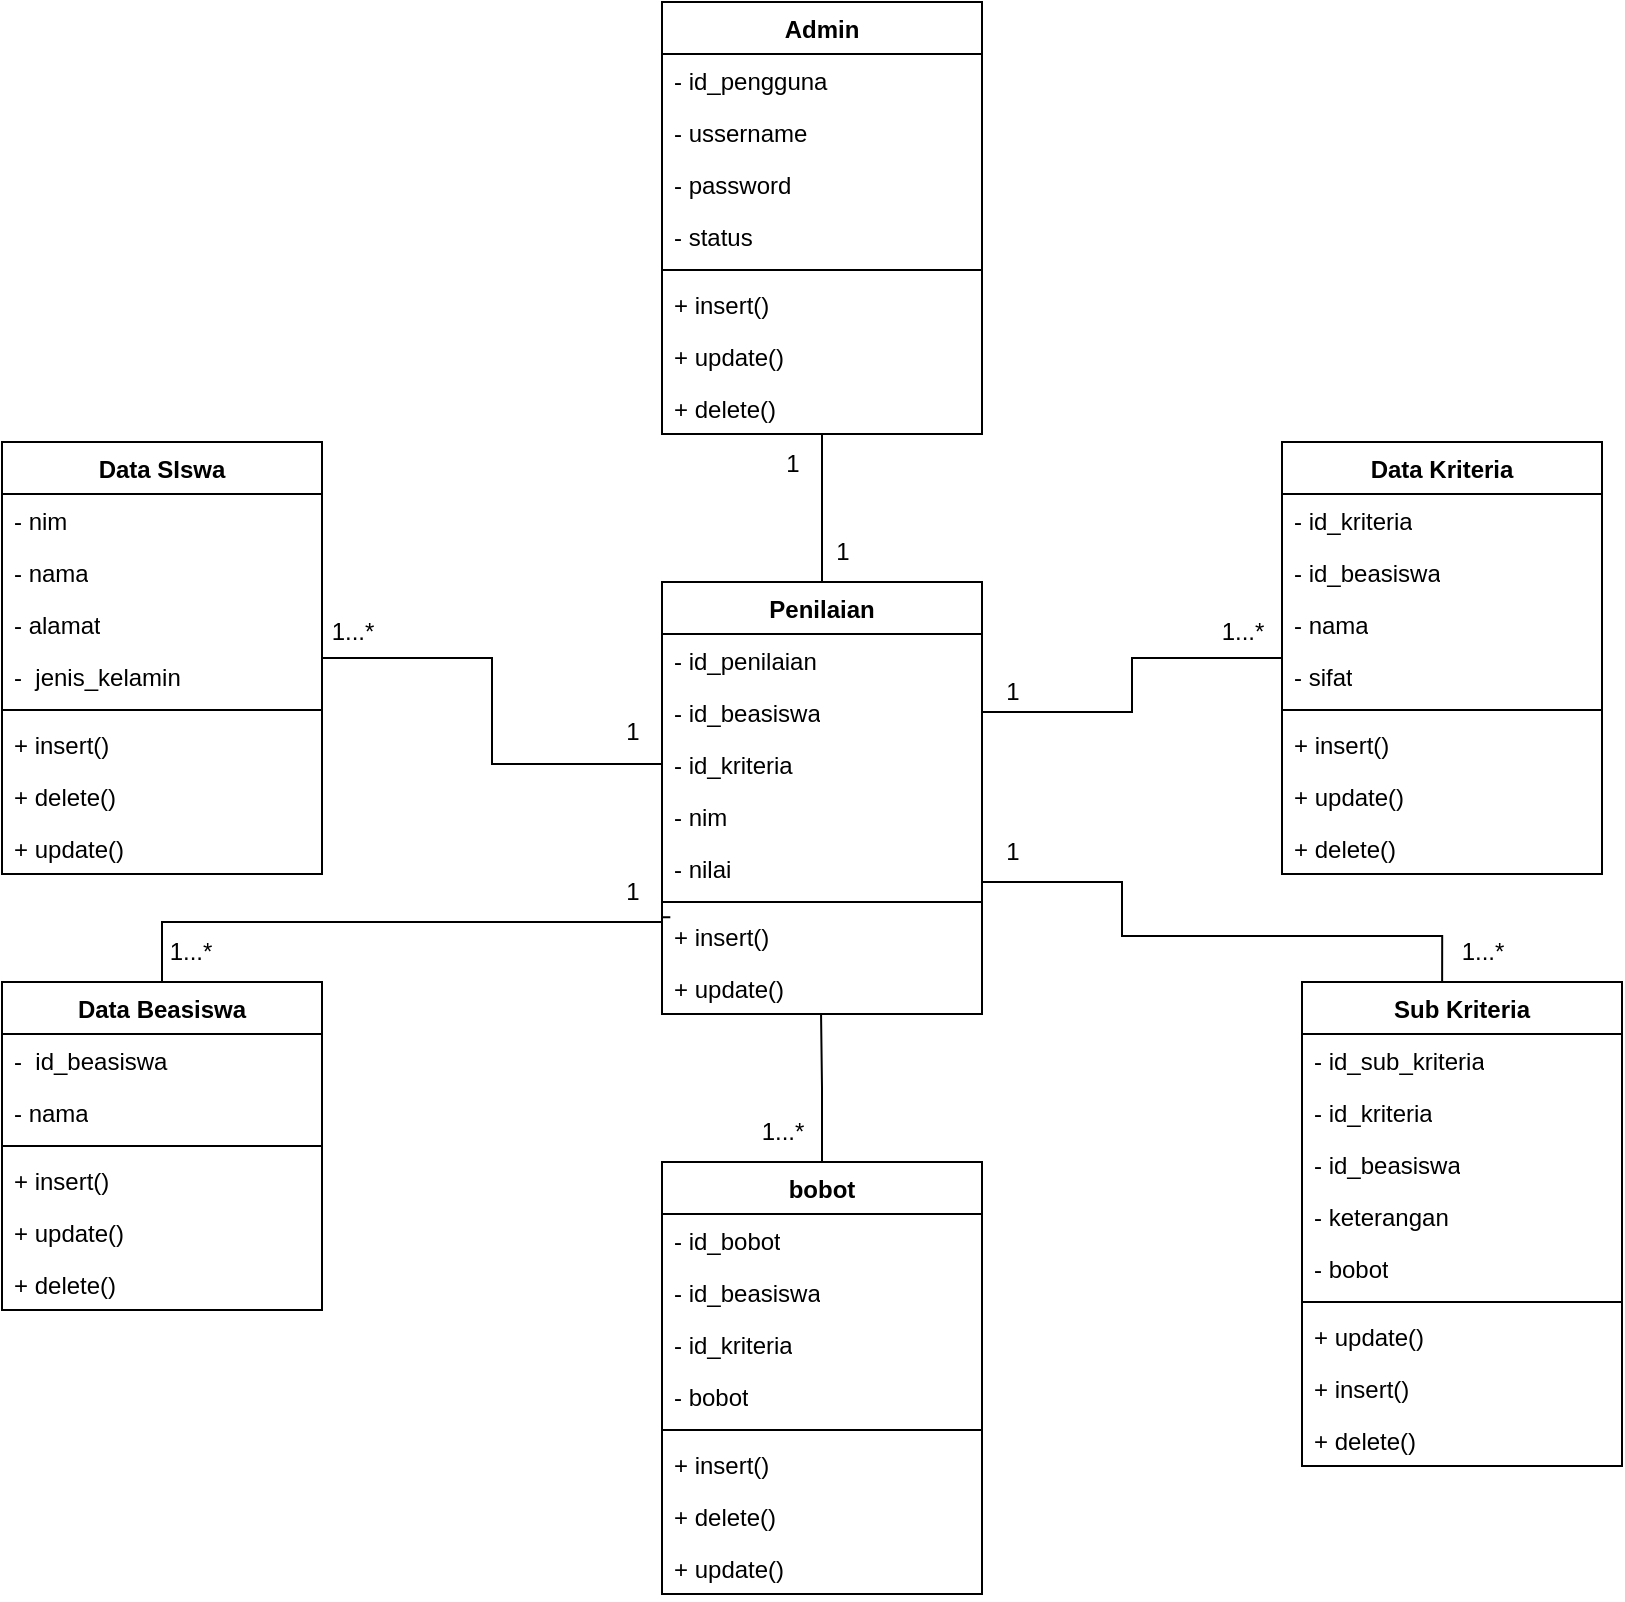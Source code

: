 <mxfile version="26.1.0">
  <diagram name="Halaman-1" id="8qOy7t0xuSjVB3SgKoIR">
    <mxGraphModel dx="1500" dy="721" grid="1" gridSize="10" guides="1" tooltips="1" connect="1" arrows="1" fold="1" page="1" pageScale="1" pageWidth="827" pageHeight="1169" math="0" shadow="0">
      <root>
        <mxCell id="0" />
        <mxCell id="1" parent="0" />
        <mxCell id="vf9CAN2ZjEX7qnVSpI4E-2" style="edgeStyle=orthogonalEdgeStyle;rounded=0;orthogonalLoop=1;jettySize=auto;html=1;endArrow=none;startFill=0;" parent="1" source="p53iQiKmIa-MItcaG-7r-1" target="p53iQiKmIa-MItcaG-7r-21" edge="1">
          <mxGeometry relative="1" as="geometry" />
        </mxCell>
        <mxCell id="p53iQiKmIa-MItcaG-7r-1" value="Admin" style="swimlane;fontStyle=1;align=center;verticalAlign=top;childLayout=stackLayout;horizontal=1;startSize=26;horizontalStack=0;resizeParent=1;resizeParentMax=0;resizeLast=0;collapsible=1;marginBottom=0;whiteSpace=wrap;html=1;" parent="1" vertex="1">
          <mxGeometry x="630" y="150" width="160" height="216" as="geometry" />
        </mxCell>
        <mxCell id="p53iQiKmIa-MItcaG-7r-2" value="- id_pengguna" style="text;strokeColor=none;fillColor=none;align=left;verticalAlign=top;spacingLeft=4;spacingRight=4;overflow=hidden;rotatable=0;points=[[0,0.5],[1,0.5]];portConstraint=eastwest;whiteSpace=wrap;html=1;" parent="p53iQiKmIa-MItcaG-7r-1" vertex="1">
          <mxGeometry y="26" width="160" height="26" as="geometry" />
        </mxCell>
        <mxCell id="p53iQiKmIa-MItcaG-7r-31" value="- ussername" style="text;strokeColor=none;fillColor=none;align=left;verticalAlign=top;spacingLeft=4;spacingRight=4;overflow=hidden;rotatable=0;points=[[0,0.5],[1,0.5]];portConstraint=eastwest;whiteSpace=wrap;html=1;" parent="p53iQiKmIa-MItcaG-7r-1" vertex="1">
          <mxGeometry y="52" width="160" height="26" as="geometry" />
        </mxCell>
        <mxCell id="p53iQiKmIa-MItcaG-7r-32" value="- password" style="text;strokeColor=none;fillColor=none;align=left;verticalAlign=top;spacingLeft=4;spacingRight=4;overflow=hidden;rotatable=0;points=[[0,0.5],[1,0.5]];portConstraint=eastwest;whiteSpace=wrap;html=1;" parent="p53iQiKmIa-MItcaG-7r-1" vertex="1">
          <mxGeometry y="78" width="160" height="26" as="geometry" />
        </mxCell>
        <mxCell id="p53iQiKmIa-MItcaG-7r-33" value="- status" style="text;strokeColor=none;fillColor=none;align=left;verticalAlign=top;spacingLeft=4;spacingRight=4;overflow=hidden;rotatable=0;points=[[0,0.5],[1,0.5]];portConstraint=eastwest;whiteSpace=wrap;html=1;" parent="p53iQiKmIa-MItcaG-7r-1" vertex="1">
          <mxGeometry y="104" width="160" height="26" as="geometry" />
        </mxCell>
        <mxCell id="p53iQiKmIa-MItcaG-7r-3" value="" style="line;strokeWidth=1;fillColor=none;align=left;verticalAlign=middle;spacingTop=-1;spacingLeft=3;spacingRight=3;rotatable=0;labelPosition=right;points=[];portConstraint=eastwest;strokeColor=inherit;" parent="p53iQiKmIa-MItcaG-7r-1" vertex="1">
          <mxGeometry y="130" width="160" height="8" as="geometry" />
        </mxCell>
        <mxCell id="p53iQiKmIa-MItcaG-7r-4" value="+ insert()" style="text;strokeColor=none;fillColor=none;align=left;verticalAlign=top;spacingLeft=4;spacingRight=4;overflow=hidden;rotatable=0;points=[[0,0.5],[1,0.5]];portConstraint=eastwest;whiteSpace=wrap;html=1;" parent="p53iQiKmIa-MItcaG-7r-1" vertex="1">
          <mxGeometry y="138" width="160" height="26" as="geometry" />
        </mxCell>
        <mxCell id="p53iQiKmIa-MItcaG-7r-35" value="+ update()&lt;span style=&quot;color: rgba(0, 0, 0, 0); font-family: monospace; font-size: 0px; text-wrap-mode: nowrap;&quot;&gt;%3CmxGraphModel%3E%3Croot%3E%3CmxCell%20id%3D%220%22%2F%3E%3CmxCell%20id%3D%221%22%20parent%3D%220%22%2F%3E%3CmxCell%20id%3D%222%22%20value%3D%22%2B%20insert()%22%20style%3D%22text%3BstrokeColor%3Dnone%3BfillColor%3Dnone%3Balign%3Dleft%3BverticalAlign%3Dtop%3BspacingLeft%3D4%3BspacingRight%3D4%3Boverflow%3Dhidden%3Brotatable%3D0%3Bpoints%3D%5B%5B0%2C0.5%5D%2C%5B1%2C0.5%5D%5D%3BportConstraint%3Deastwest%3BwhiteSpace%3Dwrap%3Bhtml%3D1%3B%22%20vertex%3D%221%22%20parent%3D%221%22%3E%3CmxGeometry%20x%3D%22620%22%20y%3D%22338%22%20width%3D%22160%22%20height%3D%2226%22%20as%3D%22geometry%22%2F%3E%3C%2FmxCell%3E%3C%2Froot%3E%3C%2FmxGraphModel%3E&lt;/span&gt;&lt;span style=&quot;color: rgba(0, 0, 0, 0); font-family: monospace; font-size: 0px; text-wrap-mode: nowrap;&quot;&gt;%3CmxGraphModel%3E%3Croot%3E%3CmxCell%20id%3D%220%22%2F%3E%3CmxCell%20id%3D%221%22%20parent%3D%220%22%2F%3E%3CmxCell%20id%3D%222%22%20value%3D%22%2B%20insert()%22%20style%3D%22text%3BstrokeColor%3Dnone%3BfillColor%3Dnone%3Balign%3Dleft%3BverticalAlign%3Dtop%3BspacingLeft%3D4%3BspacingRight%3D4%3Boverflow%3Dhidden%3Brotatable%3D0%3Bpoints%3D%5B%5B0%2C0.5%5D%2C%5B1%2C0.5%5D%5D%3BportConstraint%3Deastwest%3BwhiteSpace%3Dwrap%3Bhtml%3D1%3B%22%20vertex%3D%221%22%20parent%3D%221%22%3E%3CmxGeometry%20x%3D%22620%22%20y%3D%22338%22%20width%3D%22160%22%20height%3D%2226%22%20as%3D%22geometry%22%2F%3E%3C%2FmxCell%3E%3C%2Froot%3E%3C%2FmxGraphModel%3E&lt;/span&gt;" style="text;strokeColor=none;fillColor=none;align=left;verticalAlign=top;spacingLeft=4;spacingRight=4;overflow=hidden;rotatable=0;points=[[0,0.5],[1,0.5]];portConstraint=eastwest;whiteSpace=wrap;html=1;" parent="p53iQiKmIa-MItcaG-7r-1" vertex="1">
          <mxGeometry y="164" width="160" height="26" as="geometry" />
        </mxCell>
        <mxCell id="p53iQiKmIa-MItcaG-7r-36" value="+ delete()" style="text;strokeColor=none;fillColor=none;align=left;verticalAlign=top;spacingLeft=4;spacingRight=4;overflow=hidden;rotatable=0;points=[[0,0.5],[1,0.5]];portConstraint=eastwest;whiteSpace=wrap;html=1;" parent="p53iQiKmIa-MItcaG-7r-1" vertex="1">
          <mxGeometry y="190" width="160" height="26" as="geometry" />
        </mxCell>
        <mxCell id="vf9CAN2ZjEX7qnVSpI4E-7" style="edgeStyle=orthogonalEdgeStyle;rounded=0;orthogonalLoop=1;jettySize=auto;html=1;entryX=0.026;entryY=0.138;entryDx=0;entryDy=0;entryPerimeter=0;endArrow=none;startFill=0;" parent="1" source="p53iQiKmIa-MItcaG-7r-5" target="p53iQiKmIa-MItcaG-7r-75" edge="1">
          <mxGeometry relative="1" as="geometry">
            <Array as="points">
              <mxPoint x="380" y="610" />
              <mxPoint x="630" y="610" />
              <mxPoint x="630" y="608" />
            </Array>
          </mxGeometry>
        </mxCell>
        <mxCell id="p53iQiKmIa-MItcaG-7r-5" value="Data Beasiswa" style="swimlane;fontStyle=1;align=center;verticalAlign=top;childLayout=stackLayout;horizontal=1;startSize=26;horizontalStack=0;resizeParent=1;resizeParentMax=0;resizeLast=0;collapsible=1;marginBottom=0;whiteSpace=wrap;html=1;" parent="1" vertex="1">
          <mxGeometry x="300" y="640" width="160" height="164" as="geometry" />
        </mxCell>
        <mxCell id="p53iQiKmIa-MItcaG-7r-6" value="-&amp;nbsp; id_beasiswa" style="text;strokeColor=none;fillColor=none;align=left;verticalAlign=top;spacingLeft=4;spacingRight=4;overflow=hidden;rotatable=0;points=[[0,0.5],[1,0.5]];portConstraint=eastwest;whiteSpace=wrap;html=1;" parent="p53iQiKmIa-MItcaG-7r-5" vertex="1">
          <mxGeometry y="26" width="160" height="26" as="geometry" />
        </mxCell>
        <mxCell id="p53iQiKmIa-MItcaG-7r-44" value="- nama" style="text;strokeColor=none;fillColor=none;align=left;verticalAlign=top;spacingLeft=4;spacingRight=4;overflow=hidden;rotatable=0;points=[[0,0.5],[1,0.5]];portConstraint=eastwest;whiteSpace=wrap;html=1;" parent="p53iQiKmIa-MItcaG-7r-5" vertex="1">
          <mxGeometry y="52" width="160" height="26" as="geometry" />
        </mxCell>
        <mxCell id="p53iQiKmIa-MItcaG-7r-7" value="" style="line;strokeWidth=1;fillColor=none;align=left;verticalAlign=middle;spacingTop=-1;spacingLeft=3;spacingRight=3;rotatable=0;labelPosition=right;points=[];portConstraint=eastwest;strokeColor=inherit;" parent="p53iQiKmIa-MItcaG-7r-5" vertex="1">
          <mxGeometry y="78" width="160" height="8" as="geometry" />
        </mxCell>
        <mxCell id="p53iQiKmIa-MItcaG-7r-47" value="+ insert()" style="text;strokeColor=none;fillColor=none;align=left;verticalAlign=top;spacingLeft=4;spacingRight=4;overflow=hidden;rotatable=0;points=[[0,0.5],[1,0.5]];portConstraint=eastwest;whiteSpace=wrap;html=1;" parent="p53iQiKmIa-MItcaG-7r-5" vertex="1">
          <mxGeometry y="86" width="160" height="26" as="geometry" />
        </mxCell>
        <mxCell id="p53iQiKmIa-MItcaG-7r-46" value="+ update()&lt;span style=&quot;color: rgba(0, 0, 0, 0); font-family: monospace; font-size: 0px; text-wrap-mode: nowrap;&quot;&gt;%3CmxGraphModel%3E%3Croot%3E%3CmxCell%20id%3D%220%22%2F%3E%3CmxCell%20id%3D%221%22%20parent%3D%220%22%2F%3E%3CmxCell%20id%3D%222%22%20value%3D%22%2B%20insert()%22%20style%3D%22text%3BstrokeColor%3Dnone%3BfillColor%3Dnone%3Balign%3Dleft%3BverticalAlign%3Dtop%3BspacingLeft%3D4%3BspacingRight%3D4%3Boverflow%3Dhidden%3Brotatable%3D0%3Bpoints%3D%5B%5B0%2C0.5%5D%2C%5B1%2C0.5%5D%5D%3BportConstraint%3Deastwest%3BwhiteSpace%3Dwrap%3Bhtml%3D1%3B%22%20vertex%3D%221%22%20parent%3D%221%22%3E%3CmxGeometry%20x%3D%22620%22%20y%3D%22338%22%20width%3D%22160%22%20height%3D%2226%22%20as%3D%22geometry%22%2F%3E%3C%2FmxCell%3E%3C%2Froot%3E%3C%2FmxGraphModel%3E&lt;/span&gt;&lt;span style=&quot;color: rgba(0, 0, 0, 0); font-family: monospace; font-size: 0px; text-wrap-mode: nowrap;&quot;&gt;%3CmxGraphModel%3E%3Croot%3E%3CmxCell%20id%3D%220%22%2F%3E%3CmxCell%20id%3D%221%22%20parent%3D%220%22%2F%3E%3CmxCell%20id%3D%222%22%20value%3D%22%2B%20insert()%22%20style%3D%22text%3BstrokeColor%3Dnone%3BfillColor%3Dnone%3Balign%3Dleft%3BverticalAlign%3Dtop%3BspacingLeft%3D4%3BspacingRight%3D4%3Boverflow%3Dhidden%3Brotatable%3D0%3Bpoints%3D%5B%5B0%2C0.5%5D%2C%5B1%2C0.5%5D%5D%3BportConstraint%3Deastwest%3BwhiteSpace%3Dwrap%3Bhtml%3D1%3B%22%20vertex%3D%221%22%20parent%3D%221%22%3E%3CmxGeometry%20x%3D%22620%22%20y%3D%22338%22%20width%3D%22160%22%20height%3D%2226%22%20as%3D%22geometry%22%2F%3E%3C%2FmxCell%3E%3C%2Froot%3E%3C%2FmxGraphModel%3E&lt;/span&gt;" style="text;strokeColor=none;fillColor=none;align=left;verticalAlign=top;spacingLeft=4;spacingRight=4;overflow=hidden;rotatable=0;points=[[0,0.5],[1,0.5]];portConstraint=eastwest;whiteSpace=wrap;html=1;" parent="p53iQiKmIa-MItcaG-7r-5" vertex="1">
          <mxGeometry y="112" width="160" height="26" as="geometry" />
        </mxCell>
        <mxCell id="p53iQiKmIa-MItcaG-7r-45" value="+ delete()" style="text;strokeColor=none;fillColor=none;align=left;verticalAlign=top;spacingLeft=4;spacingRight=4;overflow=hidden;rotatable=0;points=[[0,0.5],[1,0.5]];portConstraint=eastwest;whiteSpace=wrap;html=1;" parent="p53iQiKmIa-MItcaG-7r-5" vertex="1">
          <mxGeometry y="138" width="160" height="26" as="geometry" />
        </mxCell>
        <mxCell id="vf9CAN2ZjEX7qnVSpI4E-5" style="edgeStyle=orthogonalEdgeStyle;rounded=0;orthogonalLoop=1;jettySize=auto;html=1;entryX=0;entryY=0.5;entryDx=0;entryDy=0;endArrow=none;startFill=0;" parent="1" source="p53iQiKmIa-MItcaG-7r-9" target="p53iQiKmIa-MItcaG-7r-73" edge="1">
          <mxGeometry relative="1" as="geometry" />
        </mxCell>
        <mxCell id="p53iQiKmIa-MItcaG-7r-9" value="Data SIswa" style="swimlane;fontStyle=1;align=center;verticalAlign=top;childLayout=stackLayout;horizontal=1;startSize=26;horizontalStack=0;resizeParent=1;resizeParentMax=0;resizeLast=0;collapsible=1;marginBottom=0;whiteSpace=wrap;html=1;" parent="1" vertex="1">
          <mxGeometry x="300" y="370" width="160" height="216" as="geometry" />
        </mxCell>
        <mxCell id="p53iQiKmIa-MItcaG-7r-10" value="- nim" style="text;strokeColor=none;fillColor=none;align=left;verticalAlign=top;spacingLeft=4;spacingRight=4;overflow=hidden;rotatable=0;points=[[0,0.5],[1,0.5]];portConstraint=eastwest;whiteSpace=wrap;html=1;" parent="p53iQiKmIa-MItcaG-7r-9" vertex="1">
          <mxGeometry y="26" width="160" height="26" as="geometry" />
        </mxCell>
        <mxCell id="p53iQiKmIa-MItcaG-7r-37" value="- nama" style="text;strokeColor=none;fillColor=none;align=left;verticalAlign=top;spacingLeft=4;spacingRight=4;overflow=hidden;rotatable=0;points=[[0,0.5],[1,0.5]];portConstraint=eastwest;whiteSpace=wrap;html=1;" parent="p53iQiKmIa-MItcaG-7r-9" vertex="1">
          <mxGeometry y="52" width="160" height="26" as="geometry" />
        </mxCell>
        <mxCell id="p53iQiKmIa-MItcaG-7r-39" value="- alamat" style="text;strokeColor=none;fillColor=none;align=left;verticalAlign=top;spacingLeft=4;spacingRight=4;overflow=hidden;rotatable=0;points=[[0,0.5],[1,0.5]];portConstraint=eastwest;whiteSpace=wrap;html=1;" parent="p53iQiKmIa-MItcaG-7r-9" vertex="1">
          <mxGeometry y="78" width="160" height="26" as="geometry" />
        </mxCell>
        <mxCell id="p53iQiKmIa-MItcaG-7r-38" value="-&amp;nbsp; jenis_kelamin" style="text;strokeColor=none;fillColor=none;align=left;verticalAlign=top;spacingLeft=4;spacingRight=4;overflow=hidden;rotatable=0;points=[[0,0.5],[1,0.5]];portConstraint=eastwest;whiteSpace=wrap;html=1;" parent="p53iQiKmIa-MItcaG-7r-9" vertex="1">
          <mxGeometry y="104" width="160" height="26" as="geometry" />
        </mxCell>
        <mxCell id="p53iQiKmIa-MItcaG-7r-11" value="" style="line;strokeWidth=1;fillColor=none;align=left;verticalAlign=middle;spacingTop=-1;spacingLeft=3;spacingRight=3;rotatable=0;labelPosition=right;points=[];portConstraint=eastwest;strokeColor=inherit;" parent="p53iQiKmIa-MItcaG-7r-9" vertex="1">
          <mxGeometry y="130" width="160" height="8" as="geometry" />
        </mxCell>
        <mxCell id="p53iQiKmIa-MItcaG-7r-68" value="+ insert()" style="text;strokeColor=none;fillColor=none;align=left;verticalAlign=top;spacingLeft=4;spacingRight=4;overflow=hidden;rotatable=0;points=[[0,0.5],[1,0.5]];portConstraint=eastwest;whiteSpace=wrap;html=1;" parent="p53iQiKmIa-MItcaG-7r-9" vertex="1">
          <mxGeometry y="138" width="160" height="26" as="geometry" />
        </mxCell>
        <mxCell id="p53iQiKmIa-MItcaG-7r-70" value="+ delete()" style="text;strokeColor=none;fillColor=none;align=left;verticalAlign=top;spacingLeft=4;spacingRight=4;overflow=hidden;rotatable=0;points=[[0,0.5],[1,0.5]];portConstraint=eastwest;whiteSpace=wrap;html=1;" parent="p53iQiKmIa-MItcaG-7r-9" vertex="1">
          <mxGeometry y="164" width="160" height="26" as="geometry" />
        </mxCell>
        <mxCell id="p53iQiKmIa-MItcaG-7r-42" value="+ update()&lt;span style=&quot;color: rgba(0, 0, 0, 0); font-family: monospace; font-size: 0px; text-wrap-mode: nowrap;&quot;&gt;%3CmxGraphModel%3E%3Croot%3E%3CmxCell%20id%3D%220%22%2F%3E%3CmxCell%20id%3D%221%22%20parent%3D%220%22%2F%3E%3CmxCell%20id%3D%222%22%20value%3D%22%2B%20insert()%22%20style%3D%22text%3BstrokeColor%3Dnone%3BfillColor%3Dnone%3Balign%3Dleft%3BverticalAlign%3Dtop%3BspacingLeft%3D4%3BspacingRight%3D4%3Boverflow%3Dhidden%3Brotatable%3D0%3Bpoints%3D%5B%5B0%2C0.5%5D%2C%5B1%2C0.5%5D%5D%3BportConstraint%3Deastwest%3BwhiteSpace%3Dwrap%3Bhtml%3D1%3B%22%20vertex%3D%221%22%20parent%3D%221%22%3E%3CmxGeometry%20x%3D%22620%22%20y%3D%22338%22%20width%3D%22160%22%20height%3D%2226%22%20as%3D%22geometry%22%2F%3E%3C%2FmxCell%3E%3C%2Froot%3E%3C%2FmxGraphModel%3E&lt;/span&gt;&lt;span style=&quot;color: rgba(0, 0, 0, 0); font-family: monospace; font-size: 0px; text-wrap-mode: nowrap;&quot;&gt;%3CmxGraphModel%3E%3Croot%3E%3CmxCell%20id%3D%220%22%2F%3E%3CmxCell%20id%3D%221%22%20parent%3D%220%22%2F%3E%3CmxCell%20id%3D%222%22%20value%3D%22%2B%20insert()%22%20style%3D%22text%3BstrokeColor%3Dnone%3BfillColor%3Dnone%3Balign%3Dleft%3BverticalAlign%3Dtop%3BspacingLeft%3D4%3BspacingRight%3D4%3Boverflow%3Dhidden%3Brotatable%3D0%3Bpoints%3D%5B%5B0%2C0.5%5D%2C%5B1%2C0.5%5D%5D%3BportConstraint%3Deastwest%3BwhiteSpace%3Dwrap%3Bhtml%3D1%3B%22%20vertex%3D%221%22%20parent%3D%221%22%3E%3CmxGeometry%20x%3D%22620%22%20y%3D%22338%22%20width%3D%22160%22%20height%3D%2226%22%20as%3D%22geometry%22%2F%3E%3C%2FmxCell%3E%3C%2Froot%3E%3C%2FmxGraphModel%3E&lt;/span&gt;" style="text;strokeColor=none;fillColor=none;align=left;verticalAlign=top;spacingLeft=4;spacingRight=4;overflow=hidden;rotatable=0;points=[[0,0.5],[1,0.5]];portConstraint=eastwest;whiteSpace=wrap;html=1;" parent="p53iQiKmIa-MItcaG-7r-9" vertex="1">
          <mxGeometry y="190" width="160" height="26" as="geometry" />
        </mxCell>
        <mxCell id="vf9CAN2ZjEX7qnVSpI4E-3" style="edgeStyle=orthogonalEdgeStyle;rounded=0;orthogonalLoop=1;jettySize=auto;html=1;entryX=1;entryY=0.5;entryDx=0;entryDy=0;endArrow=none;startFill=0;" parent="1" source="p53iQiKmIa-MItcaG-7r-13" target="p53iQiKmIa-MItcaG-7r-72" edge="1">
          <mxGeometry relative="1" as="geometry" />
        </mxCell>
        <mxCell id="p53iQiKmIa-MItcaG-7r-13" value="Data Kriteria" style="swimlane;fontStyle=1;align=center;verticalAlign=top;childLayout=stackLayout;horizontal=1;startSize=26;horizontalStack=0;resizeParent=1;resizeParentMax=0;resizeLast=0;collapsible=1;marginBottom=0;whiteSpace=wrap;html=1;" parent="1" vertex="1">
          <mxGeometry x="940" y="370" width="160" height="216" as="geometry" />
        </mxCell>
        <mxCell id="p53iQiKmIa-MItcaG-7r-14" value="- id_kriteria" style="text;strokeColor=none;fillColor=none;align=left;verticalAlign=top;spacingLeft=4;spacingRight=4;overflow=hidden;rotatable=0;points=[[0,0.5],[1,0.5]];portConstraint=eastwest;whiteSpace=wrap;html=1;" parent="p53iQiKmIa-MItcaG-7r-13" vertex="1">
          <mxGeometry y="26" width="160" height="26" as="geometry" />
        </mxCell>
        <mxCell id="p53iQiKmIa-MItcaG-7r-49" value="- id_beasiswa" style="text;strokeColor=none;fillColor=none;align=left;verticalAlign=top;spacingLeft=4;spacingRight=4;overflow=hidden;rotatable=0;points=[[0,0.5],[1,0.5]];portConstraint=eastwest;whiteSpace=wrap;html=1;" parent="p53iQiKmIa-MItcaG-7r-13" vertex="1">
          <mxGeometry y="52" width="160" height="26" as="geometry" />
        </mxCell>
        <mxCell id="p53iQiKmIa-MItcaG-7r-48" value="- nama" style="text;strokeColor=none;fillColor=none;align=left;verticalAlign=top;spacingLeft=4;spacingRight=4;overflow=hidden;rotatable=0;points=[[0,0.5],[1,0.5]];portConstraint=eastwest;whiteSpace=wrap;html=1;" parent="p53iQiKmIa-MItcaG-7r-13" vertex="1">
          <mxGeometry y="78" width="160" height="26" as="geometry" />
        </mxCell>
        <mxCell id="p53iQiKmIa-MItcaG-7r-50" value="- sifat" style="text;strokeColor=none;fillColor=none;align=left;verticalAlign=top;spacingLeft=4;spacingRight=4;overflow=hidden;rotatable=0;points=[[0,0.5],[1,0.5]];portConstraint=eastwest;whiteSpace=wrap;html=1;" parent="p53iQiKmIa-MItcaG-7r-13" vertex="1">
          <mxGeometry y="104" width="160" height="26" as="geometry" />
        </mxCell>
        <mxCell id="p53iQiKmIa-MItcaG-7r-15" value="" style="line;strokeWidth=1;fillColor=none;align=left;verticalAlign=middle;spacingTop=-1;spacingLeft=3;spacingRight=3;rotatable=0;labelPosition=right;points=[];portConstraint=eastwest;strokeColor=inherit;" parent="p53iQiKmIa-MItcaG-7r-13" vertex="1">
          <mxGeometry y="130" width="160" height="8" as="geometry" />
        </mxCell>
        <mxCell id="p53iQiKmIa-MItcaG-7r-65" value="+ insert()" style="text;strokeColor=none;fillColor=none;align=left;verticalAlign=top;spacingLeft=4;spacingRight=4;overflow=hidden;rotatable=0;points=[[0,0.5],[1,0.5]];portConstraint=eastwest;whiteSpace=wrap;html=1;" parent="p53iQiKmIa-MItcaG-7r-13" vertex="1">
          <mxGeometry y="138" width="160" height="26" as="geometry" />
        </mxCell>
        <mxCell id="p53iQiKmIa-MItcaG-7r-66" value="+ update()&lt;span style=&quot;color: rgba(0, 0, 0, 0); font-family: monospace; font-size: 0px; text-wrap-mode: nowrap;&quot;&gt;%3CmxGraphModel%3E%3Croot%3E%3CmxCell%20id%3D%220%22%2F%3E%3CmxCell%20id%3D%221%22%20parent%3D%220%22%2F%3E%3CmxCell%20id%3D%222%22%20value%3D%22%2B%20insert()%22%20style%3D%22text%3BstrokeColor%3Dnone%3BfillColor%3Dnone%3Balign%3Dleft%3BverticalAlign%3Dtop%3BspacingLeft%3D4%3BspacingRight%3D4%3Boverflow%3Dhidden%3Brotatable%3D0%3Bpoints%3D%5B%5B0%2C0.5%5D%2C%5B1%2C0.5%5D%5D%3BportConstraint%3Deastwest%3BwhiteSpace%3Dwrap%3Bhtml%3D1%3B%22%20vertex%3D%221%22%20parent%3D%221%22%3E%3CmxGeometry%20x%3D%22620%22%20y%3D%22338%22%20width%3D%22160%22%20height%3D%2226%22%20as%3D%22geometry%22%2F%3E%3C%2FmxCell%3E%3C%2Froot%3E%3C%2FmxGraphModel%3E&lt;/span&gt;&lt;span style=&quot;color: rgba(0, 0, 0, 0); font-family: monospace; font-size: 0px; text-wrap-mode: nowrap;&quot;&gt;%3CmxGraphModel%3E%3Croot%3E%3CmxCell%20id%3D%220%22%2F%3E%3CmxCell%20id%3D%221%22%20parent%3D%220%22%2F%3E%3CmxCell%20id%3D%222%22%20value%3D%22%2B%20insert()%22%20style%3D%22text%3BstrokeColor%3Dnone%3BfillColor%3Dnone%3Balign%3Dleft%3BverticalAlign%3Dtop%3BspacingLeft%3D4%3BspacingRight%3D4%3Boverflow%3Dhidden%3Brotatable%3D0%3Bpoints%3D%5B%5B0%2C0.5%5D%2C%5B1%2C0.5%5D%5D%3BportConstraint%3Deastwest%3BwhiteSpace%3Dwrap%3Bhtml%3D1%3B%22%20vertex%3D%221%22%20parent%3D%221%22%3E%3CmxGeometry%20x%3D%22620%22%20y%3D%22338%22%20width%3D%22160%22%20height%3D%2226%22%20as%3D%22geometry%22%2F%3E%3C%2FmxCell%3E%3C%2Froot%3E%3C%2FmxGraphModel%3E&lt;/span&gt;" style="text;strokeColor=none;fillColor=none;align=left;verticalAlign=top;spacingLeft=4;spacingRight=4;overflow=hidden;rotatable=0;points=[[0,0.5],[1,0.5]];portConstraint=eastwest;whiteSpace=wrap;html=1;" parent="p53iQiKmIa-MItcaG-7r-13" vertex="1">
          <mxGeometry y="164" width="160" height="26" as="geometry" />
        </mxCell>
        <mxCell id="p53iQiKmIa-MItcaG-7r-67" value="+ delete()" style="text;strokeColor=none;fillColor=none;align=left;verticalAlign=top;spacingLeft=4;spacingRight=4;overflow=hidden;rotatable=0;points=[[0,0.5],[1,0.5]];portConstraint=eastwest;whiteSpace=wrap;html=1;" parent="p53iQiKmIa-MItcaG-7r-13" vertex="1">
          <mxGeometry y="190" width="160" height="26" as="geometry" />
        </mxCell>
        <mxCell id="vf9CAN2ZjEX7qnVSpI4E-4" style="edgeStyle=orthogonalEdgeStyle;rounded=0;orthogonalLoop=1;jettySize=auto;html=1;entryX=1;entryY=0.5;entryDx=0;entryDy=0;endArrow=none;startFill=0;" parent="1" edge="1">
          <mxGeometry relative="1" as="geometry">
            <mxPoint x="790" y="590" as="targetPoint" />
            <mxPoint x="1020.059" y="647" as="sourcePoint" />
            <Array as="points">
              <mxPoint x="1020" y="617" />
              <mxPoint x="860" y="617" />
              <mxPoint x="860" y="590" />
            </Array>
          </mxGeometry>
        </mxCell>
        <mxCell id="p53iQiKmIa-MItcaG-7r-17" value="Sub Kriteria" style="swimlane;fontStyle=1;align=center;verticalAlign=top;childLayout=stackLayout;horizontal=1;startSize=26;horizontalStack=0;resizeParent=1;resizeParentMax=0;resizeLast=0;collapsible=1;marginBottom=0;whiteSpace=wrap;html=1;" parent="1" vertex="1">
          <mxGeometry x="950" y="640" width="160" height="242" as="geometry">
            <mxRectangle x="880" y="621" width="100" height="30" as="alternateBounds" />
          </mxGeometry>
        </mxCell>
        <mxCell id="p53iQiKmIa-MItcaG-7r-18" value="- id_sub_kriteria" style="text;strokeColor=none;fillColor=none;align=left;verticalAlign=top;spacingLeft=4;spacingRight=4;overflow=hidden;rotatable=0;points=[[0,0.5],[1,0.5]];portConstraint=eastwest;whiteSpace=wrap;html=1;" parent="p53iQiKmIa-MItcaG-7r-17" vertex="1">
          <mxGeometry y="26" width="160" height="26" as="geometry" />
        </mxCell>
        <mxCell id="p53iQiKmIa-MItcaG-7r-58" value="- id_kriteria" style="text;strokeColor=none;fillColor=none;align=left;verticalAlign=top;spacingLeft=4;spacingRight=4;overflow=hidden;rotatable=0;points=[[0,0.5],[1,0.5]];portConstraint=eastwest;whiteSpace=wrap;html=1;" parent="p53iQiKmIa-MItcaG-7r-17" vertex="1">
          <mxGeometry y="52" width="160" height="26" as="geometry" />
        </mxCell>
        <mxCell id="p53iQiKmIa-MItcaG-7r-59" value="- id_beasiswa&lt;div&gt;&lt;br&gt;&lt;/div&gt;&lt;div&gt;&lt;br&gt;&lt;/div&gt;" style="text;strokeColor=none;fillColor=none;align=left;verticalAlign=top;spacingLeft=4;spacingRight=4;overflow=hidden;rotatable=0;points=[[0,0.5],[1,0.5]];portConstraint=eastwest;whiteSpace=wrap;html=1;" parent="p53iQiKmIa-MItcaG-7r-17" vertex="1">
          <mxGeometry y="78" width="160" height="26" as="geometry" />
        </mxCell>
        <mxCell id="p53iQiKmIa-MItcaG-7r-60" value="- keterangan" style="text;strokeColor=none;fillColor=none;align=left;verticalAlign=top;spacingLeft=4;spacingRight=4;overflow=hidden;rotatable=0;points=[[0,0.5],[1,0.5]];portConstraint=eastwest;whiteSpace=wrap;html=1;" parent="p53iQiKmIa-MItcaG-7r-17" vertex="1">
          <mxGeometry y="104" width="160" height="26" as="geometry" />
        </mxCell>
        <mxCell id="p53iQiKmIa-MItcaG-7r-61" value="- bobot" style="text;strokeColor=none;fillColor=none;align=left;verticalAlign=top;spacingLeft=4;spacingRight=4;overflow=hidden;rotatable=0;points=[[0,0.5],[1,0.5]];portConstraint=eastwest;whiteSpace=wrap;html=1;" parent="p53iQiKmIa-MItcaG-7r-17" vertex="1">
          <mxGeometry y="130" width="160" height="26" as="geometry" />
        </mxCell>
        <mxCell id="p53iQiKmIa-MItcaG-7r-19" value="" style="line;strokeWidth=1;fillColor=none;align=left;verticalAlign=middle;spacingTop=-1;spacingLeft=3;spacingRight=3;rotatable=0;labelPosition=right;points=[];portConstraint=eastwest;strokeColor=inherit;" parent="p53iQiKmIa-MItcaG-7r-17" vertex="1">
          <mxGeometry y="156" width="160" height="8" as="geometry" />
        </mxCell>
        <mxCell id="p53iQiKmIa-MItcaG-7r-64" value="+ update()&lt;span style=&quot;color: rgba(0, 0, 0, 0); font-family: monospace; font-size: 0px; text-wrap-mode: nowrap;&quot;&gt;%3CmxGraphModel%3E%3Croot%3E%3CmxCell%20id%3D%220%22%2F%3E%3CmxCell%20id%3D%221%22%20parent%3D%220%22%2F%3E%3CmxCell%20id%3D%222%22%20value%3D%22%2B%20insert()%22%20style%3D%22text%3BstrokeColor%3Dnone%3BfillColor%3Dnone%3Balign%3Dleft%3BverticalAlign%3Dtop%3BspacingLeft%3D4%3BspacingRight%3D4%3Boverflow%3Dhidden%3Brotatable%3D0%3Bpoints%3D%5B%5B0%2C0.5%5D%2C%5B1%2C0.5%5D%5D%3BportConstraint%3Deastwest%3BwhiteSpace%3Dwrap%3Bhtml%3D1%3B%22%20vertex%3D%221%22%20parent%3D%221%22%3E%3CmxGeometry%20x%3D%22620%22%20y%3D%22338%22%20width%3D%22160%22%20height%3D%2226%22%20as%3D%22geometry%22%2F%3E%3C%2FmxCell%3E%3C%2Froot%3E%3C%2FmxGraphModel%3E&lt;/span&gt;&lt;span style=&quot;color: rgba(0, 0, 0, 0); font-family: monospace; font-size: 0px; text-wrap-mode: nowrap;&quot;&gt;%3CmxGraphModel%3E%3Croot%3E%3CmxCell%20id%3D%220%22%2F%3E%3CmxCell%20id%3D%221%22%20parent%3D%220%22%2F%3E%3CmxCell%20id%3D%222%22%20value%3D%22%2B%20insert()%22%20style%3D%22text%3BstrokeColor%3Dnone%3BfillColor%3Dnone%3Balign%3Dleft%3BverticalAlign%3Dtop%3BspacingLeft%3D4%3BspacingRight%3D4%3Boverflow%3Dhidden%3Brotatable%3D0%3Bpoints%3D%5B%5B0%2C0.5%5D%2C%5B1%2C0.5%5D%5D%3BportConstraint%3Deastwest%3BwhiteSpace%3Dwrap%3Bhtml%3D1%3B%22%20vertex%3D%221%22%20parent%3D%221%22%3E%3CmxGeometry%20x%3D%22620%22%20y%3D%22338%22%20width%3D%22160%22%20height%3D%2226%22%20as%3D%22geometry%22%2F%3E%3C%2FmxCell%3E%3C%2Froot%3E%3C%2FmxGraphModel%3E&lt;/span&gt;" style="text;strokeColor=none;fillColor=none;align=left;verticalAlign=top;spacingLeft=4;spacingRight=4;overflow=hidden;rotatable=0;points=[[0,0.5],[1,0.5]];portConstraint=eastwest;whiteSpace=wrap;html=1;" parent="p53iQiKmIa-MItcaG-7r-17" vertex="1">
          <mxGeometry y="164" width="160" height="26" as="geometry" />
        </mxCell>
        <mxCell id="p53iQiKmIa-MItcaG-7r-63" value="+ insert()" style="text;strokeColor=none;fillColor=none;align=left;verticalAlign=top;spacingLeft=4;spacingRight=4;overflow=hidden;rotatable=0;points=[[0,0.5],[1,0.5]];portConstraint=eastwest;whiteSpace=wrap;html=1;" parent="p53iQiKmIa-MItcaG-7r-17" vertex="1">
          <mxGeometry y="190" width="160" height="26" as="geometry" />
        </mxCell>
        <mxCell id="p53iQiKmIa-MItcaG-7r-62" value="+ delete()" style="text;strokeColor=none;fillColor=none;align=left;verticalAlign=top;spacingLeft=4;spacingRight=4;overflow=hidden;rotatable=0;points=[[0,0.5],[1,0.5]];portConstraint=eastwest;whiteSpace=wrap;html=1;" parent="p53iQiKmIa-MItcaG-7r-17" vertex="1">
          <mxGeometry y="216" width="160" height="26" as="geometry" />
        </mxCell>
        <mxCell id="p53iQiKmIa-MItcaG-7r-21" value="Penilaian" style="swimlane;fontStyle=1;align=center;verticalAlign=top;childLayout=stackLayout;horizontal=1;startSize=26;horizontalStack=0;resizeParent=1;resizeParentMax=0;resizeLast=0;collapsible=1;marginBottom=0;whiteSpace=wrap;html=1;" parent="1" vertex="1">
          <mxGeometry x="630" y="440" width="160" height="216" as="geometry" />
        </mxCell>
        <mxCell id="p53iQiKmIa-MItcaG-7r-22" value="- id_penilaian" style="text;strokeColor=none;fillColor=none;align=left;verticalAlign=top;spacingLeft=4;spacingRight=4;overflow=hidden;rotatable=0;points=[[0,0.5],[1,0.5]];portConstraint=eastwest;whiteSpace=wrap;html=1;" parent="p53iQiKmIa-MItcaG-7r-21" vertex="1">
          <mxGeometry y="26" width="160" height="26" as="geometry" />
        </mxCell>
        <mxCell id="p53iQiKmIa-MItcaG-7r-72" value="- id_beasiswa" style="text;strokeColor=none;fillColor=none;align=left;verticalAlign=top;spacingLeft=4;spacingRight=4;overflow=hidden;rotatable=0;points=[[0,0.5],[1,0.5]];portConstraint=eastwest;whiteSpace=wrap;html=1;" parent="p53iQiKmIa-MItcaG-7r-21" vertex="1">
          <mxGeometry y="52" width="160" height="26" as="geometry" />
        </mxCell>
        <mxCell id="p53iQiKmIa-MItcaG-7r-73" value="- id_kriteria&amp;nbsp;" style="text;strokeColor=none;fillColor=none;align=left;verticalAlign=top;spacingLeft=4;spacingRight=4;overflow=hidden;rotatable=0;points=[[0,0.5],[1,0.5]];portConstraint=eastwest;whiteSpace=wrap;html=1;" parent="p53iQiKmIa-MItcaG-7r-21" vertex="1">
          <mxGeometry y="78" width="160" height="26" as="geometry" />
        </mxCell>
        <mxCell id="p53iQiKmIa-MItcaG-7r-74" value="- nim" style="text;strokeColor=none;fillColor=none;align=left;verticalAlign=top;spacingLeft=4;spacingRight=4;overflow=hidden;rotatable=0;points=[[0,0.5],[1,0.5]];portConstraint=eastwest;whiteSpace=wrap;html=1;" parent="p53iQiKmIa-MItcaG-7r-21" vertex="1">
          <mxGeometry y="104" width="160" height="26" as="geometry" />
        </mxCell>
        <mxCell id="p53iQiKmIa-MItcaG-7r-71" value="- nilai" style="text;strokeColor=none;fillColor=none;align=left;verticalAlign=top;spacingLeft=4;spacingRight=4;overflow=hidden;rotatable=0;points=[[0,0.5],[1,0.5]];portConstraint=eastwest;whiteSpace=wrap;html=1;" parent="p53iQiKmIa-MItcaG-7r-21" vertex="1">
          <mxGeometry y="130" width="160" height="26" as="geometry" />
        </mxCell>
        <mxCell id="p53iQiKmIa-MItcaG-7r-23" value="" style="line;strokeWidth=1;fillColor=none;align=left;verticalAlign=middle;spacingTop=-1;spacingLeft=3;spacingRight=3;rotatable=0;labelPosition=right;points=[];portConstraint=eastwest;strokeColor=inherit;" parent="p53iQiKmIa-MItcaG-7r-21" vertex="1">
          <mxGeometry y="156" width="160" height="8" as="geometry" />
        </mxCell>
        <mxCell id="p53iQiKmIa-MItcaG-7r-75" value="+ insert()" style="text;strokeColor=none;fillColor=none;align=left;verticalAlign=top;spacingLeft=4;spacingRight=4;overflow=hidden;rotatable=0;points=[[0,0.5],[1,0.5]];portConstraint=eastwest;whiteSpace=wrap;html=1;" parent="p53iQiKmIa-MItcaG-7r-21" vertex="1">
          <mxGeometry y="164" width="160" height="26" as="geometry" />
        </mxCell>
        <mxCell id="p53iQiKmIa-MItcaG-7r-76" value="+ update()&lt;span style=&quot;color: rgba(0, 0, 0, 0); font-family: monospace; font-size: 0px; text-wrap-mode: nowrap;&quot;&gt;%3CmxGraphModel%3E%3Croot%3E%3CmxCell%20id%3D%220%22%2F%3E%3CmxCell%20id%3D%221%22%20parent%3D%220%22%2F%3E%3CmxCell%20id%3D%222%22%20value%3D%22%2B%20insert()%22%20style%3D%22text%3BstrokeColor%3Dnone%3BfillColor%3Dnone%3Balign%3Dleft%3BverticalAlign%3Dtop%3BspacingLeft%3D4%3BspacingRight%3D4%3Boverflow%3Dhidden%3Brotatable%3D0%3Bpoints%3D%5B%5B0%2C0.5%5D%2C%5B1%2C0.5%5D%5D%3BportConstraint%3Deastwest%3BwhiteSpace%3Dwrap%3Bhtml%3D1%3B%22%20vertex%3D%221%22%20parent%3D%221%22%3E%3CmxGeometry%20x%3D%22620%22%20y%3D%22338%22%20width%3D%22160%22%20height%3D%2226%22%20as%3D%22geometry%22%2F%3E%3C%2FmxCell%3E%3C%2Froot%3E%3C%2FmxGraphModel%3E&lt;/span&gt;&lt;span style=&quot;color: rgba(0, 0, 0, 0); font-family: monospace; font-size: 0px; text-wrap-mode: nowrap;&quot;&gt;%3CmxGraphModel%3E%3Croot%3E%3CmxCell%20id%3D%220%22%2F%3E%3CmxCell%20id%3D%221%22%20parent%3D%220%22%2F%3E%3CmxCell%20id%3D%222%22%20value%3D%22%2B%20insert()%22%20style%3D%22text%3BstrokeColor%3Dnone%3BfillColor%3Dnone%3Balign%3Dleft%3BverticalAlign%3Dtop%3BspacingLeft%3D4%3BspacingRight%3D4%3Boverflow%3Dhidden%3Brotatable%3D0%3Bpoints%3D%5B%5B0%2C0.5%5D%2C%5B1%2C0.5%5D%5D%3BportConstraint%3Deastwest%3BwhiteSpace%3Dwrap%3Bhtml%3D1%3B%22%20vertex%3D%221%22%20parent%3D%221%22%3E%3CmxGeometry%20x%3D%22620%22%20y%3D%22338%22%20width%3D%22160%22%20height%3D%2226%22%20as%3D%22geometry%22%2F%3E%3C%2FmxCell%3E%3C%2Froot%3E%3C%2FmxGraphModel%3E&lt;/span&gt;" style="text;strokeColor=none;fillColor=none;align=left;verticalAlign=top;spacingLeft=4;spacingRight=4;overflow=hidden;rotatable=0;points=[[0,0.5],[1,0.5]];portConstraint=eastwest;whiteSpace=wrap;html=1;" parent="p53iQiKmIa-MItcaG-7r-21" vertex="1">
          <mxGeometry y="190" width="160" height="26" as="geometry" />
        </mxCell>
        <mxCell id="p53iQiKmIa-MItcaG-7r-54" value="bobot" style="swimlane;fontStyle=1;align=center;verticalAlign=top;childLayout=stackLayout;horizontal=1;startSize=26;horizontalStack=0;resizeParent=1;resizeParentMax=0;resizeLast=0;collapsible=1;marginBottom=0;whiteSpace=wrap;html=1;" parent="1" vertex="1">
          <mxGeometry x="630" y="730" width="160" height="216" as="geometry" />
        </mxCell>
        <mxCell id="p53iQiKmIa-MItcaG-7r-55" value="- id_bobot" style="text;strokeColor=none;fillColor=none;align=left;verticalAlign=top;spacingLeft=4;spacingRight=4;overflow=hidden;rotatable=0;points=[[0,0.5],[1,0.5]];portConstraint=eastwest;whiteSpace=wrap;html=1;" parent="p53iQiKmIa-MItcaG-7r-54" vertex="1">
          <mxGeometry y="26" width="160" height="26" as="geometry" />
        </mxCell>
        <mxCell id="p53iQiKmIa-MItcaG-7r-77" value="- id_beasiswa" style="text;strokeColor=none;fillColor=none;align=left;verticalAlign=top;spacingLeft=4;spacingRight=4;overflow=hidden;rotatable=0;points=[[0,0.5],[1,0.5]];portConstraint=eastwest;whiteSpace=wrap;html=1;" parent="p53iQiKmIa-MItcaG-7r-54" vertex="1">
          <mxGeometry y="52" width="160" height="26" as="geometry" />
        </mxCell>
        <mxCell id="p53iQiKmIa-MItcaG-7r-78" value="- id_kriteria" style="text;strokeColor=none;fillColor=none;align=left;verticalAlign=top;spacingLeft=4;spacingRight=4;overflow=hidden;rotatable=0;points=[[0,0.5],[1,0.5]];portConstraint=eastwest;whiteSpace=wrap;html=1;" parent="p53iQiKmIa-MItcaG-7r-54" vertex="1">
          <mxGeometry y="78" width="160" height="26" as="geometry" />
        </mxCell>
        <mxCell id="p53iQiKmIa-MItcaG-7r-79" value="- bobot" style="text;strokeColor=none;fillColor=none;align=left;verticalAlign=top;spacingLeft=4;spacingRight=4;overflow=hidden;rotatable=0;points=[[0,0.5],[1,0.5]];portConstraint=eastwest;whiteSpace=wrap;html=1;" parent="p53iQiKmIa-MItcaG-7r-54" vertex="1">
          <mxGeometry y="104" width="160" height="26" as="geometry" />
        </mxCell>
        <mxCell id="p53iQiKmIa-MItcaG-7r-56" value="" style="line;strokeWidth=1;fillColor=none;align=left;verticalAlign=middle;spacingTop=-1;spacingLeft=3;spacingRight=3;rotatable=0;labelPosition=right;points=[];portConstraint=eastwest;strokeColor=inherit;" parent="p53iQiKmIa-MItcaG-7r-54" vertex="1">
          <mxGeometry y="130" width="160" height="8" as="geometry" />
        </mxCell>
        <mxCell id="p53iQiKmIa-MItcaG-7r-80" value="+ insert()" style="text;strokeColor=none;fillColor=none;align=left;verticalAlign=top;spacingLeft=4;spacingRight=4;overflow=hidden;rotatable=0;points=[[0,0.5],[1,0.5]];portConstraint=eastwest;whiteSpace=wrap;html=1;" parent="p53iQiKmIa-MItcaG-7r-54" vertex="1">
          <mxGeometry y="138" width="160" height="26" as="geometry" />
        </mxCell>
        <mxCell id="p53iQiKmIa-MItcaG-7r-82" value="+ delete()" style="text;strokeColor=none;fillColor=none;align=left;verticalAlign=top;spacingLeft=4;spacingRight=4;overflow=hidden;rotatable=0;points=[[0,0.5],[1,0.5]];portConstraint=eastwest;whiteSpace=wrap;html=1;" parent="p53iQiKmIa-MItcaG-7r-54" vertex="1">
          <mxGeometry y="164" width="160" height="26" as="geometry" />
        </mxCell>
        <mxCell id="p53iQiKmIa-MItcaG-7r-81" value="+ update()&lt;span style=&quot;color: rgba(0, 0, 0, 0); font-family: monospace; font-size: 0px; text-wrap-mode: nowrap;&quot;&gt;%3CmxGraphModel%3E%3Croot%3E%3CmxCell%20id%3D%220%22%2F%3E%3CmxCell%20id%3D%221%22%20parent%3D%220%22%2F%3E%3CmxCell%20id%3D%222%22%20value%3D%22%2B%20insert()%22%20style%3D%22text%3BstrokeColor%3Dnone%3BfillColor%3Dnone%3Balign%3Dleft%3BverticalAlign%3Dtop%3BspacingLeft%3D4%3BspacingRight%3D4%3Boverflow%3Dhidden%3Brotatable%3D0%3Bpoints%3D%5B%5B0%2C0.5%5D%2C%5B1%2C0.5%5D%5D%3BportConstraint%3Deastwest%3BwhiteSpace%3Dwrap%3Bhtml%3D1%3B%22%20vertex%3D%221%22%20parent%3D%221%22%3E%3CmxGeometry%20x%3D%22620%22%20y%3D%22338%22%20width%3D%22160%22%20height%3D%2226%22%20as%3D%22geometry%22%2F%3E%3C%2FmxCell%3E%3C%2Froot%3E%3C%2FmxGraphModel%3E&lt;/span&gt;&lt;span style=&quot;color: rgba(0, 0, 0, 0); font-family: monospace; font-size: 0px; text-wrap-mode: nowrap;&quot;&gt;%3CmxGraphModel%3E%3Croot%3E%3CmxCell%20id%3D%220%22%2F%3E%3CmxCell%20id%3D%221%22%20parent%3D%220%22%2F%3E%3CmxCell%20id%3D%222%22%20value%3D%22%2B%20insert()%22%20style%3D%22text%3BstrokeColor%3Dnone%3BfillColor%3Dnone%3Balign%3Dleft%3BverticalAlign%3Dtop%3BspacingLeft%3D4%3BspacingRight%3D4%3Boverflow%3Dhidden%3Brotatable%3D0%3Bpoints%3D%5B%5B0%2C0.5%5D%2C%5B1%2C0.5%5D%5D%3BportConstraint%3Deastwest%3BwhiteSpace%3Dwrap%3Bhtml%3D1%3B%22%20vertex%3D%221%22%20parent%3D%221%22%3E%3CmxGeometry%20x%3D%22620%22%20y%3D%22338%22%20width%3D%22160%22%20height%3D%2226%22%20as%3D%22geometry%22%2F%3E%3C%2FmxCell%3E%3C%2Froot%3E%3C%2FmxGraphModel%3E&lt;/span&gt;" style="text;strokeColor=none;fillColor=none;align=left;verticalAlign=top;spacingLeft=4;spacingRight=4;overflow=hidden;rotatable=0;points=[[0,0.5],[1,0.5]];portConstraint=eastwest;whiteSpace=wrap;html=1;" parent="p53iQiKmIa-MItcaG-7r-54" vertex="1">
          <mxGeometry y="190" width="160" height="26" as="geometry" />
        </mxCell>
        <mxCell id="vf9CAN2ZjEX7qnVSpI4E-9" style="edgeStyle=orthogonalEdgeStyle;rounded=0;orthogonalLoop=1;jettySize=auto;html=1;entryX=0.497;entryY=0.984;entryDx=0;entryDy=0;entryPerimeter=0;endArrow=none;startFill=0;" parent="1" source="p53iQiKmIa-MItcaG-7r-54" target="p53iQiKmIa-MItcaG-7r-76" edge="1">
          <mxGeometry relative="1" as="geometry" />
        </mxCell>
        <mxCell id="vf9CAN2ZjEX7qnVSpI4E-10" value="1" style="text;html=1;align=center;verticalAlign=middle;resizable=0;points=[];autosize=1;strokeColor=none;fillColor=none;" parent="1" vertex="1">
          <mxGeometry x="705" y="410" width="30" height="30" as="geometry" />
        </mxCell>
        <mxCell id="vf9CAN2ZjEX7qnVSpI4E-11" value="1" style="text;html=1;align=center;verticalAlign=middle;resizable=0;points=[];autosize=1;strokeColor=none;fillColor=none;" parent="1" vertex="1">
          <mxGeometry x="600" y="500" width="30" height="30" as="geometry" />
        </mxCell>
        <mxCell id="vf9CAN2ZjEX7qnVSpI4E-12" value="1...*" style="text;html=1;align=center;verticalAlign=middle;resizable=0;points=[];autosize=1;strokeColor=none;fillColor=none;" parent="1" vertex="1">
          <mxGeometry x="455" y="450" width="40" height="30" as="geometry" />
        </mxCell>
        <mxCell id="vf9CAN2ZjEX7qnVSpI4E-13" value="1...*" style="text;html=1;align=center;verticalAlign=middle;resizable=0;points=[];autosize=1;strokeColor=none;fillColor=none;" parent="1" vertex="1">
          <mxGeometry x="374" y="610" width="40" height="30" as="geometry" />
        </mxCell>
        <mxCell id="vf9CAN2ZjEX7qnVSpI4E-14" value="1" style="text;html=1;align=center;verticalAlign=middle;resizable=0;points=[];autosize=1;strokeColor=none;fillColor=none;" parent="1" vertex="1">
          <mxGeometry x="600" y="580" width="30" height="30" as="geometry" />
        </mxCell>
        <mxCell id="vf9CAN2ZjEX7qnVSpI4E-15" value="1" style="text;html=1;align=center;verticalAlign=middle;resizable=0;points=[];autosize=1;strokeColor=none;fillColor=none;" parent="1" vertex="1">
          <mxGeometry x="790" y="480" width="30" height="30" as="geometry" />
        </mxCell>
        <mxCell id="vf9CAN2ZjEX7qnVSpI4E-16" value="1" style="text;html=1;align=center;verticalAlign=middle;resizable=0;points=[];autosize=1;strokeColor=none;fillColor=none;" parent="1" vertex="1">
          <mxGeometry x="790" y="560" width="30" height="30" as="geometry" />
        </mxCell>
        <mxCell id="vf9CAN2ZjEX7qnVSpI4E-17" value="1...*" style="text;html=1;align=center;verticalAlign=middle;resizable=0;points=[];autosize=1;strokeColor=none;fillColor=none;" parent="1" vertex="1">
          <mxGeometry x="670" y="700" width="40" height="30" as="geometry" />
        </mxCell>
        <mxCell id="vf9CAN2ZjEX7qnVSpI4E-18" value="1...*" style="text;html=1;align=center;verticalAlign=middle;resizable=0;points=[];autosize=1;strokeColor=none;fillColor=none;" parent="1" vertex="1">
          <mxGeometry x="1020" y="610" width="40" height="30" as="geometry" />
        </mxCell>
        <mxCell id="vf9CAN2ZjEX7qnVSpI4E-19" value="1...*" style="text;html=1;align=center;verticalAlign=middle;resizable=0;points=[];autosize=1;strokeColor=none;fillColor=none;" parent="1" vertex="1">
          <mxGeometry x="900" y="450" width="40" height="30" as="geometry" />
        </mxCell>
        <mxCell id="vf9CAN2ZjEX7qnVSpI4E-20" value="1" style="text;html=1;align=center;verticalAlign=middle;resizable=0;points=[];autosize=1;strokeColor=none;fillColor=none;" parent="1" vertex="1">
          <mxGeometry x="680" y="366" width="30" height="30" as="geometry" />
        </mxCell>
      </root>
    </mxGraphModel>
  </diagram>
</mxfile>
